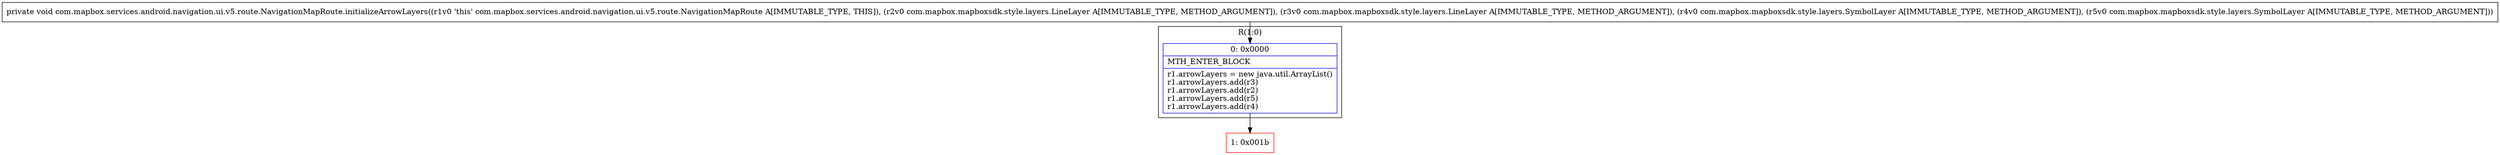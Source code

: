 digraph "CFG forcom.mapbox.services.android.navigation.ui.v5.route.NavigationMapRoute.initializeArrowLayers(Lcom\/mapbox\/mapboxsdk\/style\/layers\/LineLayer;Lcom\/mapbox\/mapboxsdk\/style\/layers\/LineLayer;Lcom\/mapbox\/mapboxsdk\/style\/layers\/SymbolLayer;Lcom\/mapbox\/mapboxsdk\/style\/layers\/SymbolLayer;)V" {
subgraph cluster_Region_2023076219 {
label = "R(1:0)";
node [shape=record,color=blue];
Node_0 [shape=record,label="{0\:\ 0x0000|MTH_ENTER_BLOCK\l|r1.arrowLayers = new java.util.ArrayList()\lr1.arrowLayers.add(r3)\lr1.arrowLayers.add(r2)\lr1.arrowLayers.add(r5)\lr1.arrowLayers.add(r4)\l}"];
}
Node_1 [shape=record,color=red,label="{1\:\ 0x001b}"];
MethodNode[shape=record,label="{private void com.mapbox.services.android.navigation.ui.v5.route.NavigationMapRoute.initializeArrowLayers((r1v0 'this' com.mapbox.services.android.navigation.ui.v5.route.NavigationMapRoute A[IMMUTABLE_TYPE, THIS]), (r2v0 com.mapbox.mapboxsdk.style.layers.LineLayer A[IMMUTABLE_TYPE, METHOD_ARGUMENT]), (r3v0 com.mapbox.mapboxsdk.style.layers.LineLayer A[IMMUTABLE_TYPE, METHOD_ARGUMENT]), (r4v0 com.mapbox.mapboxsdk.style.layers.SymbolLayer A[IMMUTABLE_TYPE, METHOD_ARGUMENT]), (r5v0 com.mapbox.mapboxsdk.style.layers.SymbolLayer A[IMMUTABLE_TYPE, METHOD_ARGUMENT])) }"];
MethodNode -> Node_0;
Node_0 -> Node_1;
}

